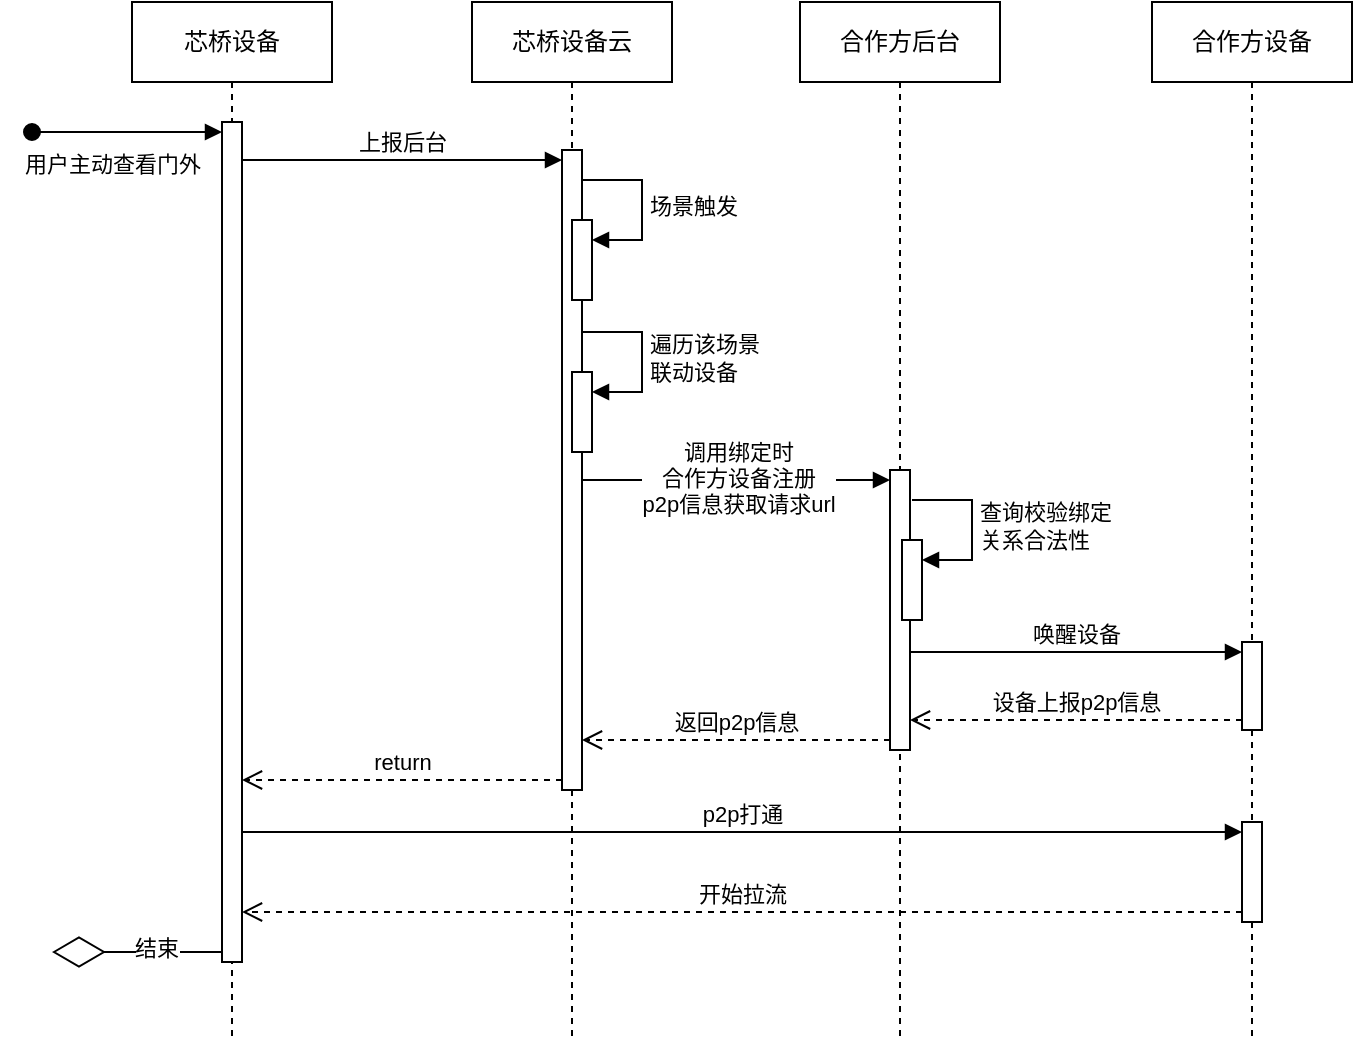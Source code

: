 <mxfile version="24.7.5">
  <diagram name="第 1 页" id="pw2k-fsAsMK-ligjQo0G">
    <mxGraphModel dx="1339" dy="785" grid="1" gridSize="10" guides="1" tooltips="1" connect="1" arrows="1" fold="1" page="1" pageScale="1" pageWidth="827" pageHeight="1169" math="0" shadow="0">
      <root>
        <mxCell id="0" />
        <mxCell id="1" parent="0" />
        <mxCell id="dMoptNQR52TWnNA59vBH-1" value="芯桥设备" style="shape=umlLifeline;perimeter=lifelinePerimeter;whiteSpace=wrap;html=1;container=1;dropTarget=0;collapsible=0;recursiveResize=0;outlineConnect=0;portConstraint=eastwest;newEdgeStyle={&quot;curved&quot;:0,&quot;rounded&quot;:0};" parent="1" vertex="1">
          <mxGeometry x="130" y="40" width="100" height="520" as="geometry" />
        </mxCell>
        <mxCell id="dMoptNQR52TWnNA59vBH-7" value="" style="html=1;points=[[0,0,0,0,5],[0,1,0,0,-5],[1,0,0,0,5],[1,1,0,0,-5]];perimeter=orthogonalPerimeter;outlineConnect=0;targetShapes=umlLifeline;portConstraint=eastwest;newEdgeStyle={&quot;curved&quot;:0,&quot;rounded&quot;:0};" parent="dMoptNQR52TWnNA59vBH-1" vertex="1">
          <mxGeometry x="45" y="60" width="10" height="420" as="geometry" />
        </mxCell>
        <mxCell id="dMoptNQR52TWnNA59vBH-2" value="芯桥设备云" style="shape=umlLifeline;perimeter=lifelinePerimeter;whiteSpace=wrap;html=1;container=1;dropTarget=0;collapsible=0;recursiveResize=0;outlineConnect=0;portConstraint=eastwest;newEdgeStyle={&quot;curved&quot;:0,&quot;rounded&quot;:0};" parent="1" vertex="1">
          <mxGeometry x="300" y="40" width="100" height="520" as="geometry" />
        </mxCell>
        <mxCell id="dMoptNQR52TWnNA59vBH-8" value="" style="html=1;points=[[0,0,0,0,5],[0,1,0,0,-5],[1,0,0,0,5],[1,1,0,0,-5]];perimeter=orthogonalPerimeter;outlineConnect=0;targetShapes=umlLifeline;portConstraint=eastwest;newEdgeStyle={&quot;curved&quot;:0,&quot;rounded&quot;:0};" parent="dMoptNQR52TWnNA59vBH-2" vertex="1">
          <mxGeometry x="45" y="74" width="10" height="320" as="geometry" />
        </mxCell>
        <mxCell id="jEGpJF-gH_l4fbvywMZ4-2" value="" style="html=1;points=[[0,0,0,0,5],[0,1,0,0,-5],[1,0,0,0,5],[1,1,0,0,-5]];perimeter=orthogonalPerimeter;outlineConnect=0;targetShapes=umlLifeline;portConstraint=eastwest;newEdgeStyle={&quot;curved&quot;:0,&quot;rounded&quot;:0};" parent="dMoptNQR52TWnNA59vBH-2" vertex="1">
          <mxGeometry x="50" y="109" width="10" height="40" as="geometry" />
        </mxCell>
        <mxCell id="jEGpJF-gH_l4fbvywMZ4-3" value="场景触发" style="html=1;align=left;spacingLeft=2;endArrow=block;rounded=0;edgeStyle=orthogonalEdgeStyle;curved=0;rounded=0;" parent="dMoptNQR52TWnNA59vBH-2" target="jEGpJF-gH_l4fbvywMZ4-2" edge="1">
          <mxGeometry relative="1" as="geometry">
            <mxPoint x="55" y="89" as="sourcePoint" />
            <Array as="points">
              <mxPoint x="85" y="119" />
            </Array>
          </mxGeometry>
        </mxCell>
        <mxCell id="jEGpJF-gH_l4fbvywMZ4-5" value="" style="html=1;points=[[0,0,0,0,5],[0,1,0,0,-5],[1,0,0,0,5],[1,1,0,0,-5]];perimeter=orthogonalPerimeter;outlineConnect=0;targetShapes=umlLifeline;portConstraint=eastwest;newEdgeStyle={&quot;curved&quot;:0,&quot;rounded&quot;:0};" parent="dMoptNQR52TWnNA59vBH-2" vertex="1">
          <mxGeometry x="50" y="185" width="10" height="40" as="geometry" />
        </mxCell>
        <mxCell id="jEGpJF-gH_l4fbvywMZ4-6" value="遍历该场景&lt;div&gt;联动设备&lt;/div&gt;" style="html=1;align=left;spacingLeft=2;endArrow=block;rounded=0;edgeStyle=orthogonalEdgeStyle;curved=0;rounded=0;" parent="dMoptNQR52TWnNA59vBH-2" target="jEGpJF-gH_l4fbvywMZ4-5" edge="1">
          <mxGeometry relative="1" as="geometry">
            <mxPoint x="55" y="165" as="sourcePoint" />
            <Array as="points">
              <mxPoint x="85" y="195" />
            </Array>
          </mxGeometry>
        </mxCell>
        <mxCell id="dMoptNQR52TWnNA59vBH-3" value="合作方后台" style="shape=umlLifeline;perimeter=lifelinePerimeter;whiteSpace=wrap;html=1;container=1;dropTarget=0;collapsible=0;recursiveResize=0;outlineConnect=0;portConstraint=eastwest;newEdgeStyle={&quot;curved&quot;:0,&quot;rounded&quot;:0};" parent="1" vertex="1">
          <mxGeometry x="464" y="40" width="100" height="520" as="geometry" />
        </mxCell>
        <mxCell id="dMoptNQR52TWnNA59vBH-12" value="" style="html=1;points=[[0,0,0,0,5],[0,1,0,0,-5],[1,0,0,0,5],[1,1,0,0,-5]];perimeter=orthogonalPerimeter;outlineConnect=0;targetShapes=umlLifeline;portConstraint=eastwest;newEdgeStyle={&quot;curved&quot;:0,&quot;rounded&quot;:0};" parent="dMoptNQR52TWnNA59vBH-3" vertex="1">
          <mxGeometry x="45" y="234" width="10" height="140" as="geometry" />
        </mxCell>
        <mxCell id="dMoptNQR52TWnNA59vBH-14" value="" style="html=1;points=[[0,0,0,0,5],[0,1,0,0,-5],[1,0,0,0,5],[1,1,0,0,-5]];perimeter=orthogonalPerimeter;outlineConnect=0;targetShapes=umlLifeline;portConstraint=eastwest;newEdgeStyle={&quot;curved&quot;:0,&quot;rounded&quot;:0};" parent="dMoptNQR52TWnNA59vBH-3" vertex="1">
          <mxGeometry x="51" y="269" width="10" height="40" as="geometry" />
        </mxCell>
        <mxCell id="dMoptNQR52TWnNA59vBH-15" value="查询校验绑定&lt;div&gt;关系合法性&lt;/div&gt;" style="html=1;align=left;spacingLeft=2;endArrow=block;rounded=0;edgeStyle=orthogonalEdgeStyle;curved=0;rounded=0;" parent="dMoptNQR52TWnNA59vBH-3" target="dMoptNQR52TWnNA59vBH-14" edge="1">
          <mxGeometry relative="1" as="geometry">
            <mxPoint x="56" y="249" as="sourcePoint" />
            <Array as="points">
              <mxPoint x="86" y="279" />
            </Array>
          </mxGeometry>
        </mxCell>
        <mxCell id="dMoptNQR52TWnNA59vBH-4" value="合作方设备" style="shape=umlLifeline;perimeter=lifelinePerimeter;whiteSpace=wrap;html=1;container=1;dropTarget=0;collapsible=0;recursiveResize=0;outlineConnect=0;portConstraint=eastwest;newEdgeStyle={&quot;curved&quot;:0,&quot;rounded&quot;:0};" parent="1" vertex="1">
          <mxGeometry x="640" y="40" width="100" height="520" as="geometry" />
        </mxCell>
        <mxCell id="dMoptNQR52TWnNA59vBH-18" value="" style="html=1;points=[[0,0,0,0,5],[0,1,0,0,-5],[1,0,0,0,5],[1,1,0,0,-5]];perimeter=orthogonalPerimeter;outlineConnect=0;targetShapes=umlLifeline;portConstraint=eastwest;newEdgeStyle={&quot;curved&quot;:0,&quot;rounded&quot;:0};" parent="dMoptNQR52TWnNA59vBH-4" vertex="1">
          <mxGeometry x="45" y="320" width="10" height="44" as="geometry" />
        </mxCell>
        <mxCell id="45Q_sSyjAN7ncnBWRnzc-5" value="" style="html=1;points=[[0,0,0,0,5],[0,1,0,0,-5],[1,0,0,0,5],[1,1,0,0,-5]];perimeter=orthogonalPerimeter;outlineConnect=0;targetShapes=umlLifeline;portConstraint=eastwest;newEdgeStyle={&quot;curved&quot;:0,&quot;rounded&quot;:0};" vertex="1" parent="dMoptNQR52TWnNA59vBH-4">
          <mxGeometry x="45" y="410" width="10" height="50" as="geometry" />
        </mxCell>
        <mxCell id="dMoptNQR52TWnNA59vBH-6" value="用户主动查看门外" style="html=1;verticalAlign=bottom;startArrow=oval;startFill=1;endArrow=block;startSize=8;curved=0;rounded=0;entryX=0;entryY=0;entryDx=0;entryDy=5;entryPerimeter=0;" parent="1" target="dMoptNQR52TWnNA59vBH-7" edge="1">
          <mxGeometry x="-0.158" y="-25" width="60" relative="1" as="geometry">
            <mxPoint x="80" y="105" as="sourcePoint" />
            <mxPoint x="140" y="120" as="targetPoint" />
            <mxPoint as="offset" />
          </mxGeometry>
        </mxCell>
        <mxCell id="dMoptNQR52TWnNA59vBH-11" value="上报后台" style="html=1;verticalAlign=bottom;endArrow=block;curved=0;rounded=0;entryX=0;entryY=0;entryDx=0;entryDy=5;entryPerimeter=0;" parent="1" source="dMoptNQR52TWnNA59vBH-7" target="dMoptNQR52TWnNA59vBH-8" edge="1">
          <mxGeometry width="80" relative="1" as="geometry">
            <mxPoint x="230" y="180" as="sourcePoint" />
            <mxPoint x="310" y="180" as="targetPoint" />
          </mxGeometry>
        </mxCell>
        <mxCell id="dMoptNQR52TWnNA59vBH-19" value="唤醒设备" style="html=1;verticalAlign=bottom;endArrow=block;curved=0;rounded=0;exitX=1;exitY=1;exitDx=0;exitDy=-5;exitPerimeter=0;entryX=0;entryY=0;entryDx=0;entryDy=5;entryPerimeter=0;" parent="1" target="dMoptNQR52TWnNA59vBH-18" edge="1">
          <mxGeometry width="80" relative="1" as="geometry">
            <mxPoint x="519" y="365" as="sourcePoint" />
            <mxPoint x="630" y="430" as="targetPoint" />
          </mxGeometry>
        </mxCell>
        <mxCell id="jEGpJF-gH_l4fbvywMZ4-4" value="" style="html=1;verticalAlign=bottom;endArrow=block;curved=0;rounded=0;entryX=0;entryY=0;entryDx=0;entryDy=5;entryPerimeter=0;" parent="1" source="dMoptNQR52TWnNA59vBH-8" target="dMoptNQR52TWnNA59vBH-12" edge="1">
          <mxGeometry width="80" relative="1" as="geometry">
            <mxPoint x="420" y="134" as="sourcePoint" />
            <mxPoint x="500" y="134" as="targetPoint" />
          </mxGeometry>
        </mxCell>
        <mxCell id="jEGpJF-gH_l4fbvywMZ4-8" value="&lt;div&gt;调用绑定时&lt;/div&gt;合作方设备注册&lt;div&gt;p2p信息获取请求url&lt;/div&gt;" style="edgeLabel;html=1;align=center;verticalAlign=middle;resizable=0;points=[];" parent="jEGpJF-gH_l4fbvywMZ4-4" vertex="1" connectable="0">
          <mxGeometry x="0.338" y="1" relative="1" as="geometry">
            <mxPoint x="-25" as="offset" />
          </mxGeometry>
        </mxCell>
        <mxCell id="45Q_sSyjAN7ncnBWRnzc-1" value="设备上报p2p信息" style="html=1;verticalAlign=bottom;endArrow=open;dashed=1;endSize=8;curved=0;rounded=0;exitX=0;exitY=1;exitDx=0;exitDy=-5;exitPerimeter=0;" edge="1" parent="1" source="dMoptNQR52TWnNA59vBH-18" target="dMoptNQR52TWnNA59vBH-12">
          <mxGeometry relative="1" as="geometry">
            <mxPoint x="610" y="424" as="sourcePoint" />
            <mxPoint x="530" y="424" as="targetPoint" />
          </mxGeometry>
        </mxCell>
        <mxCell id="45Q_sSyjAN7ncnBWRnzc-2" value="返回p2p信息" style="html=1;verticalAlign=bottom;endArrow=open;dashed=1;endSize=8;curved=0;rounded=0;exitX=0;exitY=1;exitDx=0;exitDy=-5;exitPerimeter=0;" edge="1" parent="1" source="dMoptNQR52TWnNA59vBH-12" target="dMoptNQR52TWnNA59vBH-8">
          <mxGeometry relative="1" as="geometry">
            <mxPoint x="490" y="374" as="sourcePoint" />
            <mxPoint x="410" y="374" as="targetPoint" />
          </mxGeometry>
        </mxCell>
        <mxCell id="45Q_sSyjAN7ncnBWRnzc-4" value="return" style="html=1;verticalAlign=bottom;endArrow=open;dashed=1;endSize=8;curved=0;rounded=0;exitX=0;exitY=1;exitDx=0;exitDy=-5;exitPerimeter=0;" edge="1" parent="1" source="dMoptNQR52TWnNA59vBH-8" target="dMoptNQR52TWnNA59vBH-7">
          <mxGeometry relative="1" as="geometry">
            <mxPoint x="300" y="410" as="sourcePoint" />
            <mxPoint x="220" y="410" as="targetPoint" />
          </mxGeometry>
        </mxCell>
        <mxCell id="45Q_sSyjAN7ncnBWRnzc-6" value="p2p打通" style="html=1;verticalAlign=bottom;endArrow=block;curved=0;rounded=0;entryX=0;entryY=0;entryDx=0;entryDy=5;entryPerimeter=0;" edge="1" parent="1" source="dMoptNQR52TWnNA59vBH-7" target="45Q_sSyjAN7ncnBWRnzc-5">
          <mxGeometry width="80" relative="1" as="geometry">
            <mxPoint x="240" y="450" as="sourcePoint" />
            <mxPoint x="300" y="460" as="targetPoint" />
          </mxGeometry>
        </mxCell>
        <mxCell id="45Q_sSyjAN7ncnBWRnzc-7" value="开始拉流" style="html=1;verticalAlign=bottom;endArrow=open;dashed=1;endSize=8;curved=0;rounded=0;exitX=0;exitY=1;exitDx=0;exitDy=-5;exitPerimeter=0;" edge="1" parent="1" source="45Q_sSyjAN7ncnBWRnzc-5" target="dMoptNQR52TWnNA59vBH-7">
          <mxGeometry relative="1" as="geometry">
            <mxPoint x="510" y="500" as="sourcePoint" />
            <mxPoint x="430" y="500" as="targetPoint" />
          </mxGeometry>
        </mxCell>
        <mxCell id="45Q_sSyjAN7ncnBWRnzc-8" value="" style="endArrow=diamondThin;endFill=0;endSize=24;html=1;rounded=0;exitX=0;exitY=1;exitDx=0;exitDy=-5;exitPerimeter=0;" edge="1" parent="1" source="dMoptNQR52TWnNA59vBH-7">
          <mxGeometry width="160" relative="1" as="geometry">
            <mxPoint x="-40" y="500" as="sourcePoint" />
            <mxPoint x="90" y="515" as="targetPoint" />
          </mxGeometry>
        </mxCell>
        <mxCell id="45Q_sSyjAN7ncnBWRnzc-9" value="结束" style="edgeLabel;html=1;align=center;verticalAlign=middle;resizable=0;points=[];" vertex="1" connectable="0" parent="45Q_sSyjAN7ncnBWRnzc-8">
          <mxGeometry x="-0.211" y="-2" relative="1" as="geometry">
            <mxPoint as="offset" />
          </mxGeometry>
        </mxCell>
      </root>
    </mxGraphModel>
  </diagram>
</mxfile>
